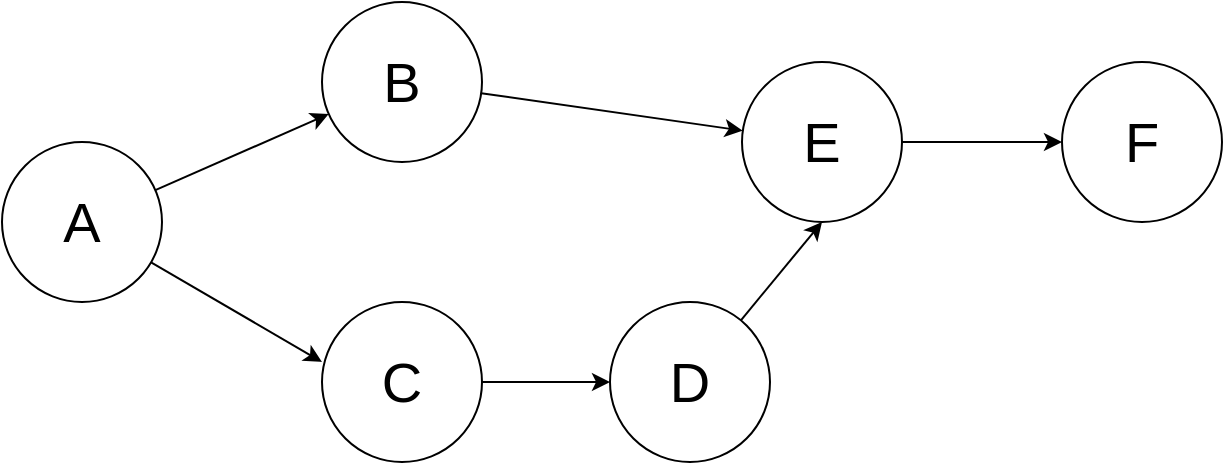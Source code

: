 <mxfile version="22.0.4" type="github">
  <diagram name="Página-1" id="CBNpNLV7el4-shJEnRAa">
    <mxGraphModel dx="872" dy="491" grid="1" gridSize="10" guides="1" tooltips="1" connect="1" arrows="1" fold="1" page="1" pageScale="1" pageWidth="827" pageHeight="2200" math="0" shadow="0">
      <root>
        <mxCell id="0" />
        <mxCell id="1" parent="0" />
        <mxCell id="rbo-y9n40W05J7s3LFVe-1" value="A" style="ellipse;whiteSpace=wrap;html=1;aspect=fixed;fontSize=28;" vertex="1" parent="1">
          <mxGeometry x="110" y="200" width="80" height="80" as="geometry" />
        </mxCell>
        <mxCell id="rbo-y9n40W05J7s3LFVe-9" style="edgeStyle=none;shape=connector;rounded=0;orthogonalLoop=1;jettySize=auto;html=1;labelBackgroundColor=default;strokeColor=default;align=center;verticalAlign=middle;fontFamily=Helvetica;fontSize=28;fontColor=default;endArrow=classic;" edge="1" parent="1" source="rbo-y9n40W05J7s3LFVe-2" target="rbo-y9n40W05J7s3LFVe-8">
          <mxGeometry relative="1" as="geometry" />
        </mxCell>
        <mxCell id="rbo-y9n40W05J7s3LFVe-2" value="B" style="ellipse;whiteSpace=wrap;html=1;aspect=fixed;fontSize=28;" vertex="1" parent="1">
          <mxGeometry x="270" y="130" width="80" height="80" as="geometry" />
        </mxCell>
        <mxCell id="rbo-y9n40W05J7s3LFVe-3" value="C" style="ellipse;whiteSpace=wrap;html=1;aspect=fixed;fontSize=28;" vertex="1" parent="1">
          <mxGeometry x="270" y="280" width="80" height="80" as="geometry" />
        </mxCell>
        <mxCell id="rbo-y9n40W05J7s3LFVe-4" style="rounded=0;orthogonalLoop=1;jettySize=auto;html=1;entryX=0;entryY=0.375;entryDx=0;entryDy=0;entryPerimeter=0;" edge="1" parent="1" source="rbo-y9n40W05J7s3LFVe-1" target="rbo-y9n40W05J7s3LFVe-3">
          <mxGeometry relative="1" as="geometry" />
        </mxCell>
        <mxCell id="rbo-y9n40W05J7s3LFVe-5" style="edgeStyle=none;shape=connector;rounded=0;orthogonalLoop=1;jettySize=auto;html=1;labelBackgroundColor=default;strokeColor=default;align=center;verticalAlign=middle;fontFamily=Helvetica;fontSize=28;fontColor=default;endArrow=classic;" edge="1" parent="1" source="rbo-y9n40W05J7s3LFVe-1" target="rbo-y9n40W05J7s3LFVe-2">
          <mxGeometry relative="1" as="geometry" />
        </mxCell>
        <mxCell id="rbo-y9n40W05J7s3LFVe-10" style="edgeStyle=none;shape=connector;rounded=0;orthogonalLoop=1;jettySize=auto;html=1;entryX=0.5;entryY=1;entryDx=0;entryDy=0;labelBackgroundColor=default;strokeColor=default;align=center;verticalAlign=middle;fontFamily=Helvetica;fontSize=28;fontColor=default;endArrow=classic;" edge="1" parent="1" source="rbo-y9n40W05J7s3LFVe-6" target="rbo-y9n40W05J7s3LFVe-8">
          <mxGeometry relative="1" as="geometry" />
        </mxCell>
        <mxCell id="rbo-y9n40W05J7s3LFVe-6" value="D" style="ellipse;whiteSpace=wrap;html=1;aspect=fixed;fontSize=28;strokeColor=default;align=center;verticalAlign=middle;fontFamily=Helvetica;fontColor=default;fillColor=default;" vertex="1" parent="1">
          <mxGeometry x="414" y="280" width="80" height="80" as="geometry" />
        </mxCell>
        <mxCell id="rbo-y9n40W05J7s3LFVe-7" style="edgeStyle=none;shape=connector;rounded=0;orthogonalLoop=1;jettySize=auto;html=1;labelBackgroundColor=default;strokeColor=default;align=center;verticalAlign=middle;fontFamily=Helvetica;fontSize=28;fontColor=default;endArrow=classic;" edge="1" parent="1" source="rbo-y9n40W05J7s3LFVe-3" target="rbo-y9n40W05J7s3LFVe-6">
          <mxGeometry relative="1" as="geometry" />
        </mxCell>
        <mxCell id="rbo-y9n40W05J7s3LFVe-12" style="edgeStyle=none;shape=connector;rounded=0;orthogonalLoop=1;jettySize=auto;html=1;labelBackgroundColor=default;strokeColor=default;align=center;verticalAlign=middle;fontFamily=Helvetica;fontSize=28;fontColor=default;endArrow=classic;" edge="1" parent="1" source="rbo-y9n40W05J7s3LFVe-8" target="rbo-y9n40W05J7s3LFVe-11">
          <mxGeometry relative="1" as="geometry" />
        </mxCell>
        <mxCell id="rbo-y9n40W05J7s3LFVe-8" value="E" style="ellipse;whiteSpace=wrap;html=1;aspect=fixed;fontSize=28;strokeColor=default;align=center;verticalAlign=middle;fontFamily=Helvetica;fontColor=default;fillColor=default;" vertex="1" parent="1">
          <mxGeometry x="480" y="160" width="80" height="80" as="geometry" />
        </mxCell>
        <mxCell id="rbo-y9n40W05J7s3LFVe-11" value="F" style="ellipse;whiteSpace=wrap;html=1;aspect=fixed;fontSize=28;strokeColor=default;align=center;verticalAlign=middle;fontFamily=Helvetica;fontColor=default;fillColor=default;" vertex="1" parent="1">
          <mxGeometry x="640" y="160" width="80" height="80" as="geometry" />
        </mxCell>
      </root>
    </mxGraphModel>
  </diagram>
</mxfile>
